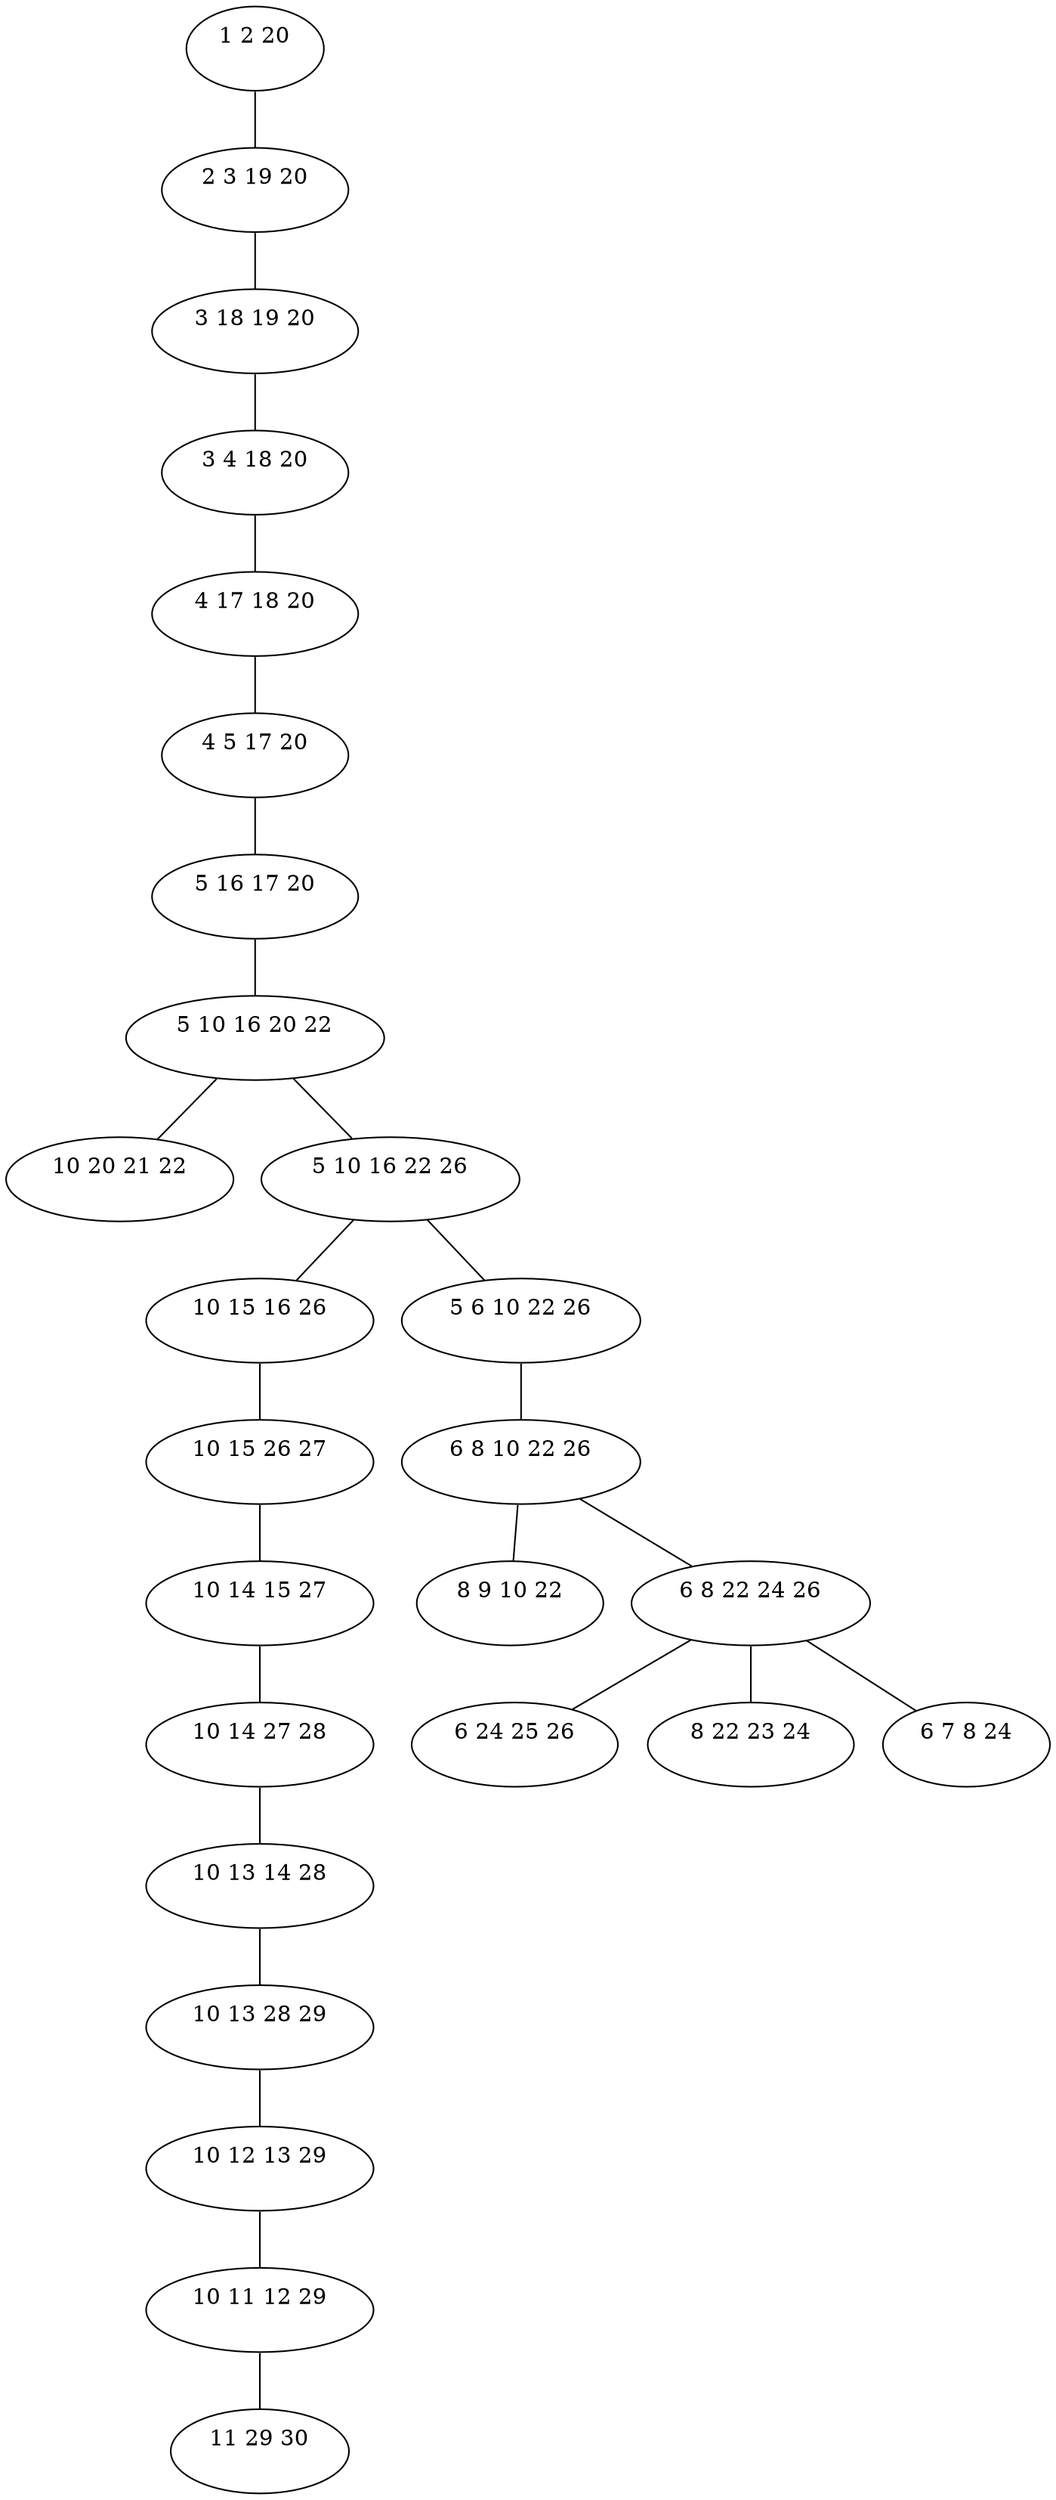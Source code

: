 graph G {

	bag0 [label="1 2 20
 "]
	bag1 [label="2 3 19 20
 "]
	bag2 [label="3 18 19 20
 "]
	bag3 [label="3 4 18 20
 "]
	bag4 [label="4 17 18 20
 "]
	bag5 [label="4 5 17 20
 "]
	bag6 [label="5 16 17 20
 "]
	bag7 [label="5 10 16 20 22
 "]
	bag8 [label="10 20 21 22
 "]
	bag9 [label="5 10 16 22 26
 "]
	bag10 [label="10 15 16 26
 "]
	bag11 [label="10 15 26 27
 "]
	bag12 [label="10 14 15 27
 "]
	bag13 [label="10 14 27 28
 "]
	bag14 [label="10 13 14 28
 "]
	bag15 [label="10 13 28 29
 "]
	bag16 [label="10 12 13 29
 "]
	bag17 [label="10 11 12 29
 "]
	bag18 [label="11 29 30
 "]
	bag19 [label="5 6 10 22 26
 "]
	bag20 [label="6 8 10 22 26
 "]
	bag21 [label="8 9 10 22
 "]
	bag22 [label="6 8 22 24 26
 "]
	bag23 [label="6 24 25 26
 "]
	bag24 [label="8 22 23 24
 "]
	bag25 [label="6 7 8 24
 "]

	bag0 -- bag1
	bag1 -- bag2
	bag2 -- bag3
	bag3 -- bag4
	bag4 -- bag5
	bag5 -- bag6
	bag6 -- bag7
	bag7 -- bag8
	bag7 -- bag9
	bag9 -- bag10
	bag9 -- bag19
	bag10 -- bag11
	bag11 -- bag12
	bag12 -- bag13
	bag13 -- bag14
	bag14 -- bag15
	bag15 -- bag16
	bag16 -- bag17
	bag17 -- bag18
	bag19 -- bag20
	bag20 -- bag21
	bag20 -- bag22
	bag22 -- bag23
	bag22 -- bag24
	bag22 -- bag25

}